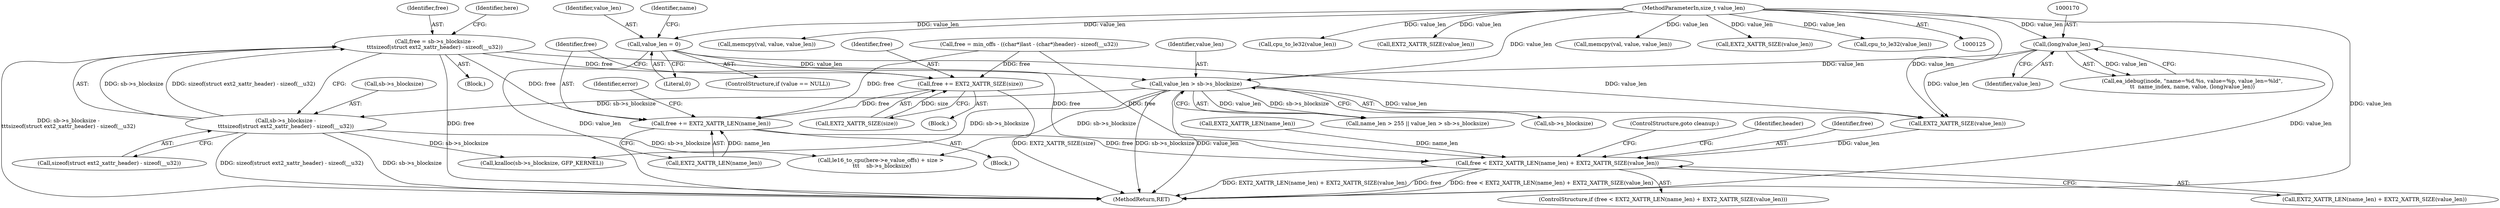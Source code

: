 digraph "0_linux_be0726d33cb8f411945884664924bed3cb8c70ee_10@API" {
"1000433" [label="(Call,free = sb->s_blocksize -\n\t\t\tsizeof(struct ext2_xattr_header) - sizeof(__u32))"];
"1000435" [label="(Call,sb->s_blocksize -\n\t\t\tsizeof(struct ext2_xattr_header) - sizeof(__u32))"];
"1000195" [label="(Call,value_len > sb->s_blocksize)"];
"1000169" [label="(Call,(long)value_len)"];
"1000130" [label="(MethodParameterIn,size_t value_len)"];
"1000176" [label="(Call,value_len = 0)"];
"1000515" [label="(Call,free += EXT2_XATTR_SIZE(size))"];
"1000519" [label="(Call,free += EXT2_XATTR_LEN(name_len))"];
"1000528" [label="(Call,free < EXT2_XATTR_LEN(name_len) + EXT2_XATTR_SIZE(value_len))"];
"1000181" [label="(Identifier,name)"];
"1000951" [label="(Call,memcpy(val, value, value_len))"];
"1000537" [label="(Identifier,header)"];
"1001019" [label="(MethodReturn,RET)"];
"1000527" [label="(ControlStructure,if (free < EXT2_XATTR_LEN(name_len) + EXT2_XATTR_SIZE(value_len)))"];
"1000172" [label="(ControlStructure,if (value == NULL))"];
"1000530" [label="(Call,EXT2_XATTR_LEN(name_len) + EXT2_XATTR_SIZE(value_len))"];
"1000163" [label="(Call,ea_idebug(inode, \"name=%d.%s, value=%p, value_len=%ld\",\n\t\t  name_index, name, value, (long)value_len))"];
"1000911" [label="(Call,cpu_to_le32(value_len))"];
"1000919" [label="(Call,EXT2_XATTR_SIZE(value_len))"];
"1000524" [label="(Identifier,error)"];
"1000169" [label="(Call,(long)value_len)"];
"1000529" [label="(Identifier,free)"];
"1000470" [label="(Block,)"];
"1000197" [label="(Call,sb->s_blocksize)"];
"1000521" [label="(Call,EXT2_XATTR_LEN(name_len))"];
"1000195" [label="(Call,value_len > sb->s_blocksize)"];
"1000533" [label="(Call,EXT2_XATTR_SIZE(value_len))"];
"1000176" [label="(Call,value_len = 0)"];
"1000802" [label="(Call,memcpy(val, value, value_len))"];
"1000519" [label="(Call,free += EXT2_XATTR_LEN(name_len))"];
"1000517" [label="(Call,EXT2_XATTR_SIZE(size))"];
"1000785" [label="(Call,EXT2_XATTR_SIZE(value_len))"];
"1000499" [label="(Call,le16_to_cpu(here->e_value_offs) + size > \n\t\t\t    sb->s_blocksize)"];
"1000646" [label="(Call,kzalloc(sb->s_blocksize, GFP_KERNEL))"];
"1000520" [label="(Identifier,free)"];
"1000130" [label="(MethodParameterIn,size_t value_len)"];
"1000433" [label="(Call,free = sb->s_blocksize -\n\t\t\tsizeof(struct ext2_xattr_header) - sizeof(__u32))"];
"1000515" [label="(Call,free += EXT2_XATTR_SIZE(size))"];
"1000436" [label="(Call,sb->s_blocksize)"];
"1000516" [label="(Identifier,free)"];
"1000445" [label="(Identifier,here)"];
"1000196" [label="(Identifier,value_len)"];
"1000432" [label="(Block,)"];
"1000177" [label="(Identifier,value_len)"];
"1000531" [label="(Call,EXT2_XATTR_LEN(name_len))"];
"1000178" [label="(Literal,0)"];
"1000535" [label="(ControlStructure,goto cleanup;)"];
"1000191" [label="(Call,name_len > 255 || value_len > sb->s_blocksize)"];
"1000528" [label="(Call,free < EXT2_XATTR_LEN(name_len) + EXT2_XATTR_SIZE(value_len))"];
"1000171" [label="(Identifier,value_len)"];
"1000792" [label="(Call,cpu_to_le32(value_len))"];
"1000434" [label="(Identifier,free)"];
"1000417" [label="(Call,free = min_offs - ((char*)last - (char*)header) - sizeof(__u32))"];
"1000435" [label="(Call,sb->s_blocksize -\n\t\t\tsizeof(struct ext2_xattr_header) - sizeof(__u32))"];
"1000439" [label="(Call,sizeof(struct ext2_xattr_header) - sizeof(__u32))"];
"1000489" [label="(Block,)"];
"1000433" -> "1000432"  [label="AST: "];
"1000433" -> "1000435"  [label="CFG: "];
"1000434" -> "1000433"  [label="AST: "];
"1000435" -> "1000433"  [label="AST: "];
"1000445" -> "1000433"  [label="CFG: "];
"1000433" -> "1001019"  [label="DDG: free"];
"1000433" -> "1001019"  [label="DDG: sb->s_blocksize -\n\t\t\tsizeof(struct ext2_xattr_header) - sizeof(__u32)"];
"1000435" -> "1000433"  [label="DDG: sb->s_blocksize"];
"1000435" -> "1000433"  [label="DDG: sizeof(struct ext2_xattr_header) - sizeof(__u32)"];
"1000433" -> "1000515"  [label="DDG: free"];
"1000433" -> "1000519"  [label="DDG: free"];
"1000433" -> "1000528"  [label="DDG: free"];
"1000435" -> "1000439"  [label="CFG: "];
"1000436" -> "1000435"  [label="AST: "];
"1000439" -> "1000435"  [label="AST: "];
"1000435" -> "1001019"  [label="DDG: sb->s_blocksize"];
"1000435" -> "1001019"  [label="DDG: sizeof(struct ext2_xattr_header) - sizeof(__u32)"];
"1000195" -> "1000435"  [label="DDG: sb->s_blocksize"];
"1000435" -> "1000499"  [label="DDG: sb->s_blocksize"];
"1000435" -> "1000646"  [label="DDG: sb->s_blocksize"];
"1000195" -> "1000191"  [label="AST: "];
"1000195" -> "1000197"  [label="CFG: "];
"1000196" -> "1000195"  [label="AST: "];
"1000197" -> "1000195"  [label="AST: "];
"1000191" -> "1000195"  [label="CFG: "];
"1000195" -> "1001019"  [label="DDG: sb->s_blocksize"];
"1000195" -> "1001019"  [label="DDG: value_len"];
"1000195" -> "1000191"  [label="DDG: value_len"];
"1000195" -> "1000191"  [label="DDG: sb->s_blocksize"];
"1000169" -> "1000195"  [label="DDG: value_len"];
"1000176" -> "1000195"  [label="DDG: value_len"];
"1000130" -> "1000195"  [label="DDG: value_len"];
"1000195" -> "1000499"  [label="DDG: sb->s_blocksize"];
"1000195" -> "1000533"  [label="DDG: value_len"];
"1000195" -> "1000646"  [label="DDG: sb->s_blocksize"];
"1000169" -> "1000163"  [label="AST: "];
"1000169" -> "1000171"  [label="CFG: "];
"1000170" -> "1000169"  [label="AST: "];
"1000171" -> "1000169"  [label="AST: "];
"1000163" -> "1000169"  [label="CFG: "];
"1000169" -> "1001019"  [label="DDG: value_len"];
"1000169" -> "1000163"  [label="DDG: value_len"];
"1000130" -> "1000169"  [label="DDG: value_len"];
"1000169" -> "1000533"  [label="DDG: value_len"];
"1000130" -> "1000125"  [label="AST: "];
"1000130" -> "1001019"  [label="DDG: value_len"];
"1000130" -> "1000176"  [label="DDG: value_len"];
"1000130" -> "1000533"  [label="DDG: value_len"];
"1000130" -> "1000785"  [label="DDG: value_len"];
"1000130" -> "1000792"  [label="DDG: value_len"];
"1000130" -> "1000802"  [label="DDG: value_len"];
"1000130" -> "1000911"  [label="DDG: value_len"];
"1000130" -> "1000919"  [label="DDG: value_len"];
"1000130" -> "1000951"  [label="DDG: value_len"];
"1000176" -> "1000172"  [label="AST: "];
"1000176" -> "1000178"  [label="CFG: "];
"1000177" -> "1000176"  [label="AST: "];
"1000178" -> "1000176"  [label="AST: "];
"1000181" -> "1000176"  [label="CFG: "];
"1000176" -> "1001019"  [label="DDG: value_len"];
"1000176" -> "1000533"  [label="DDG: value_len"];
"1000515" -> "1000489"  [label="AST: "];
"1000515" -> "1000517"  [label="CFG: "];
"1000516" -> "1000515"  [label="AST: "];
"1000517" -> "1000515"  [label="AST: "];
"1000520" -> "1000515"  [label="CFG: "];
"1000515" -> "1001019"  [label="DDG: EXT2_XATTR_SIZE(size)"];
"1000517" -> "1000515"  [label="DDG: size"];
"1000417" -> "1000515"  [label="DDG: free"];
"1000515" -> "1000519"  [label="DDG: free"];
"1000519" -> "1000470"  [label="AST: "];
"1000519" -> "1000521"  [label="CFG: "];
"1000520" -> "1000519"  [label="AST: "];
"1000521" -> "1000519"  [label="AST: "];
"1000524" -> "1000519"  [label="CFG: "];
"1000521" -> "1000519"  [label="DDG: name_len"];
"1000417" -> "1000519"  [label="DDG: free"];
"1000519" -> "1000528"  [label="DDG: free"];
"1000528" -> "1000527"  [label="AST: "];
"1000528" -> "1000530"  [label="CFG: "];
"1000529" -> "1000528"  [label="AST: "];
"1000530" -> "1000528"  [label="AST: "];
"1000535" -> "1000528"  [label="CFG: "];
"1000537" -> "1000528"  [label="CFG: "];
"1000528" -> "1001019"  [label="DDG: free < EXT2_XATTR_LEN(name_len) + EXT2_XATTR_SIZE(value_len)"];
"1000528" -> "1001019"  [label="DDG: EXT2_XATTR_LEN(name_len) + EXT2_XATTR_SIZE(value_len)"];
"1000528" -> "1001019"  [label="DDG: free"];
"1000417" -> "1000528"  [label="DDG: free"];
"1000531" -> "1000528"  [label="DDG: name_len"];
"1000533" -> "1000528"  [label="DDG: value_len"];
}
